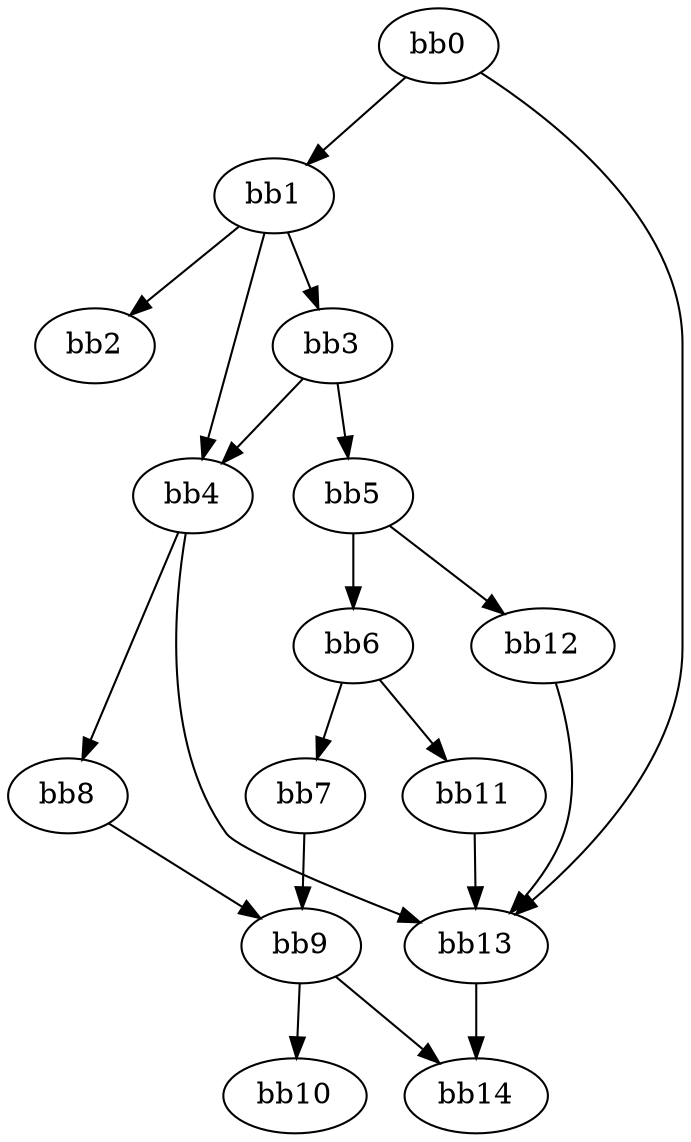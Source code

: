 digraph {
    0 [ label = "bb0\l" ]
    1 [ label = "bb1\l" ]
    2 [ label = "bb2\l" ]
    3 [ label = "bb3\l" ]
    4 [ label = "bb4\l" ]
    5 [ label = "bb5\l" ]
    6 [ label = "bb6\l" ]
    7 [ label = "bb7\l" ]
    8 [ label = "bb8\l" ]
    9 [ label = "bb9\l" ]
    10 [ label = "bb10\l" ]
    11 [ label = "bb11\l" ]
    12 [ label = "bb12\l" ]
    13 [ label = "bb13\l" ]
    14 [ label = "bb14\l" ]
    0 -> 1 [ ]
    0 -> 13 [ ]
    1 -> 2 [ ]
    1 -> 3 [ ]
    1 -> 4 [ ]
    3 -> 4 [ ]
    3 -> 5 [ ]
    4 -> 8 [ ]
    4 -> 13 [ ]
    5 -> 6 [ ]
    5 -> 12 [ ]
    6 -> 7 [ ]
    6 -> 11 [ ]
    7 -> 9 [ ]
    8 -> 9 [ ]
    9 -> 10 [ ]
    9 -> 14 [ ]
    11 -> 13 [ ]
    12 -> 13 [ ]
    13 -> 14 [ ]
}

